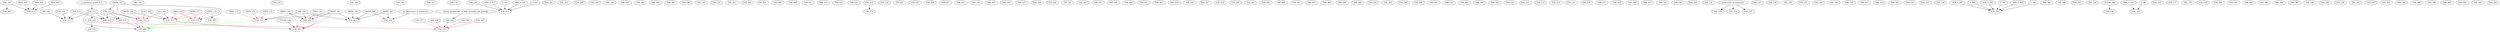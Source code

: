 digraph G {
    ESS_100;
    ESS_101;
    ESS_102;
    ESS_103;
    ESS_104;
    ESS_105;
    ESS_106;
    ESS_115;
    ESS_119;
    ESS_201;
    ESS_202;
    ESS_203;
    edge [color=black];
    ESS_100 -> ESS_204;
    ESS_205;
    ESS_209;
    ESS_210;
    edge [color=black];
    a_minimum_grade_of_1 -> ESS_211;
    edge [color=black];
    CHEM_142 -> ESS_212;
    edge [color=black];
    ESS_211 -> ESS_213;
    ESS_212 -> ESS_213;
    ESS_230;
    ESS_301;
    ESS_302;
    ESS_304;
    ESS_305;
    ESS_306;
    ESS_310;
    edge [color=black];
    MATH_125 -> ESS_311;
    Q_SCI_292 -> ESS_311;
    SCI_292 -> ESS_311;
    edge [color=red];
    PHYS_114 -> ESS_311;
    PHYS_117 -> ESS_311;
    PHYS_121 -> ESS_311;
    edge [color=black];
    CHEM_142 -> ESS_312;
    edge [color=red];
    MATH_125 -> ESS_312;
    Q_SCI_292 -> ESS_312;
    SCI_292 -> ESS_312;
    edge [color=blue];
    ESS_212 -> ESS_312;
    edge [color=black];
    CHEM_142 -> ESS_313;
    edge [color=red];
    PHYS_114 -> ESS_313;
    PHYS_117 -> ESS_313;
    PHYS_121 -> ESS_313;
    edge [color=black];
    MATH_126 -> ESS_314;
    ESS_310 -> ESS_314;
    edge [color=red];
    PHYS_115 -> ESS_314;
    PHYS_118 -> ESS_314;
    PHYS_122 -> ESS_314;
    edge [color=black];
    ESS_101 -> ESS_315;
    ESS_105 -> ESS_315;
    ESS_210 -> ESS_315;
    ESS_211 -> ESS_315;
    ESS_326;
    ESS_345;
    edge [color=black];
    ESS_211 -> ESS_400;
    edge [color=red];
    ESS_212 -> ESS_400;
    edge [color=blue];
    ESS_213 -> ESS_400;
    edge [color=green];
    ESS_311 -> ESS_400;
    ESS_312 -> ESS_400;
    ESS_313 -> ESS_400;
    ESS_314 -> ESS_400;
    ESS_401;
    ESS_402;
    ESS_403;
    ESS_406;
    ESS_408;
    edge [color=black];
    ESS_210 -> ESS_410;
    ESS_211 -> ESS_410;
    ESS_212 -> ESS_410;
    ESS_411;
    ESS_412;
    ESS_413;
    ESS_414;
    ESS_415;
    ESS_416;
    edge [color=black];
    edge [color=black];
    ESS_211 -> ESS_420;
    ESS_421;
    ESS_422;
    edge [color=black];
    ESS_310 -> ESS_424;
    MATH_126 -> ESS_424;
    MATH_136 -> ESS_424;
    edge [color=red];
    PHYS_123 -> ESS_424;
    ESS_426;
    ESS_427;
    ESS_431;
    ESS_432;
    ESS_433;
    ESS_435;
    ESS_437;
    ESS_439;
    ESS_440;
    ESS_441;
    ESS_445;
    ESS_447;
    ESS_449;
    ESS_450;
    ESS_451;
    edge [color=black];
    BIOL_354 -> ESS_452;
    BIOL_452 -> ESS_452;
    BIOL_453 -> ESS_452;
    ESS_100 -> ESS_452;
    ESS_453;
    ESS_454;
    ESS_455;
    ESS_456;
    ESS_457;
    ESS_459;
    ESS_460;
    ESS_461;
    ESS_462;
    ESS_463;
    edge [color=black];
    ESS_310 -> ESS_465;
    MATH_126 -> ESS_465;
    MATH_134 -> ESS_465;
    MATH_307 -> ESS_465;
    MATH_308 -> ESS_465;
    edge [color=black];
    ESS_311 -> ESS_467;
    OCEAN_410 -> ESS_467;
    edge [color=red];
    MATH_126 -> ESS_467;
    MATH_136 -> ESS_467;
    edge [color=blue];
    PHYS_123 -> ESS_467;
    ESS_471;
    ESS_472;
    edge [color=black];
    ESS_201 -> ESS_475;
    ATM_S_211 -> ESS_475;
    S_211 -> ESS_475;
    ATM_S_321 -> ESS_475;
    S_321 -> ESS_475;
    ESS_480;
    ESS_489;
    ESS_490;
    ESS_492;
    ESS_495;
    ESS_498;
    ESS_499;
    ESS_501;
    ESS_502;
    ESS_503;
    ESS_504;
    edge [color=black];
    PHYS_121 -> ESS_505;
    ESS_508;
    edge [color=black];
    strong_background_in_field_methods_and_geology -> ESS_509;
    edge [color=black];
    ESS_509 -> ESS_510;
    edge [color=red];
    ESS_420 -> ESS_510;
    ESS_454 -> ESS_510;
    ESS_526 -> ESS_510;
    ESS_527 -> ESS_510;
    ESS_547 -> ESS_510;
    ESS_511;
    ESS_512;
    ESS_513;
    ESS_514;
    ESS_515;
    ESS_516;
    ESS_517;
    ESS_518;
    ESS_519;
    edge [color=black];
    ESS_420 -> ESS_520;
    ESS_522;
    ESS_523;
    edge [color=black];
    MATH_307 -> ESS_524;
    edge [color=red];
    MATH_308 -> ESS_524;
    edge [color=blue];
    or_permission_of_instructor -> ESS_524;
    ESS_526;
    ESS_527;
    ESS_528;
    ESS_529;
    ESS_531;
    edge [color=black];
    permission_of_instructor -> ESS_532;
    edge [color=black];
    permission_of_instructor -> ESS_533;
    edge [color=black];
    permission_of_instructor -> ESS_535;
    ESS_537;
    ESS_538;
    ESS_540;
    ESS_541;
    ESS_544;
    ESS_546;
    ESS_547;
    ESS_550;
    ESS_551;
    ESS_553;
    ESS_554;
    ESS_555;
    ESS_557;
    ESS_558;
    edge [color=black];
    ATM_S_587 -> ESS_559;
    S_587 -> ESS_559;
    ATM_S_504 -> ESS_559;
    S_504 -> ESS_559;
    ATM_S_505 -> ESS_559;
    S_505 -> ESS_559;
    ESS_560;
    ESS_562;
    ESS_563;
    ESS_564;
    edge [color=black];
    OCEAN_540 -> ESS_568;
    edge [color=black];
    ATM_S_501 -> ESS_573;
    S_501 -> ESS_573;
    ESS_575;
    edge [color=black];
    ESS_415 -> ESS_576;
    ESS_577;
    ESS_578;
    ESS_579;
    ESS_580;
    ESS_581;
    ESS_583;
    ESS_585;
    ESS_586;
    ESS_587;
    ESS_588;
    ESS_589;
    ESS_590;
    ESS_592;
    ESS_593;
    ESS_594;
    ESS_595;
    ESS_596;
    ESS_599;
    ESS_600;
    ESS_601;
    ESS_700;
    ESS_800;
}
